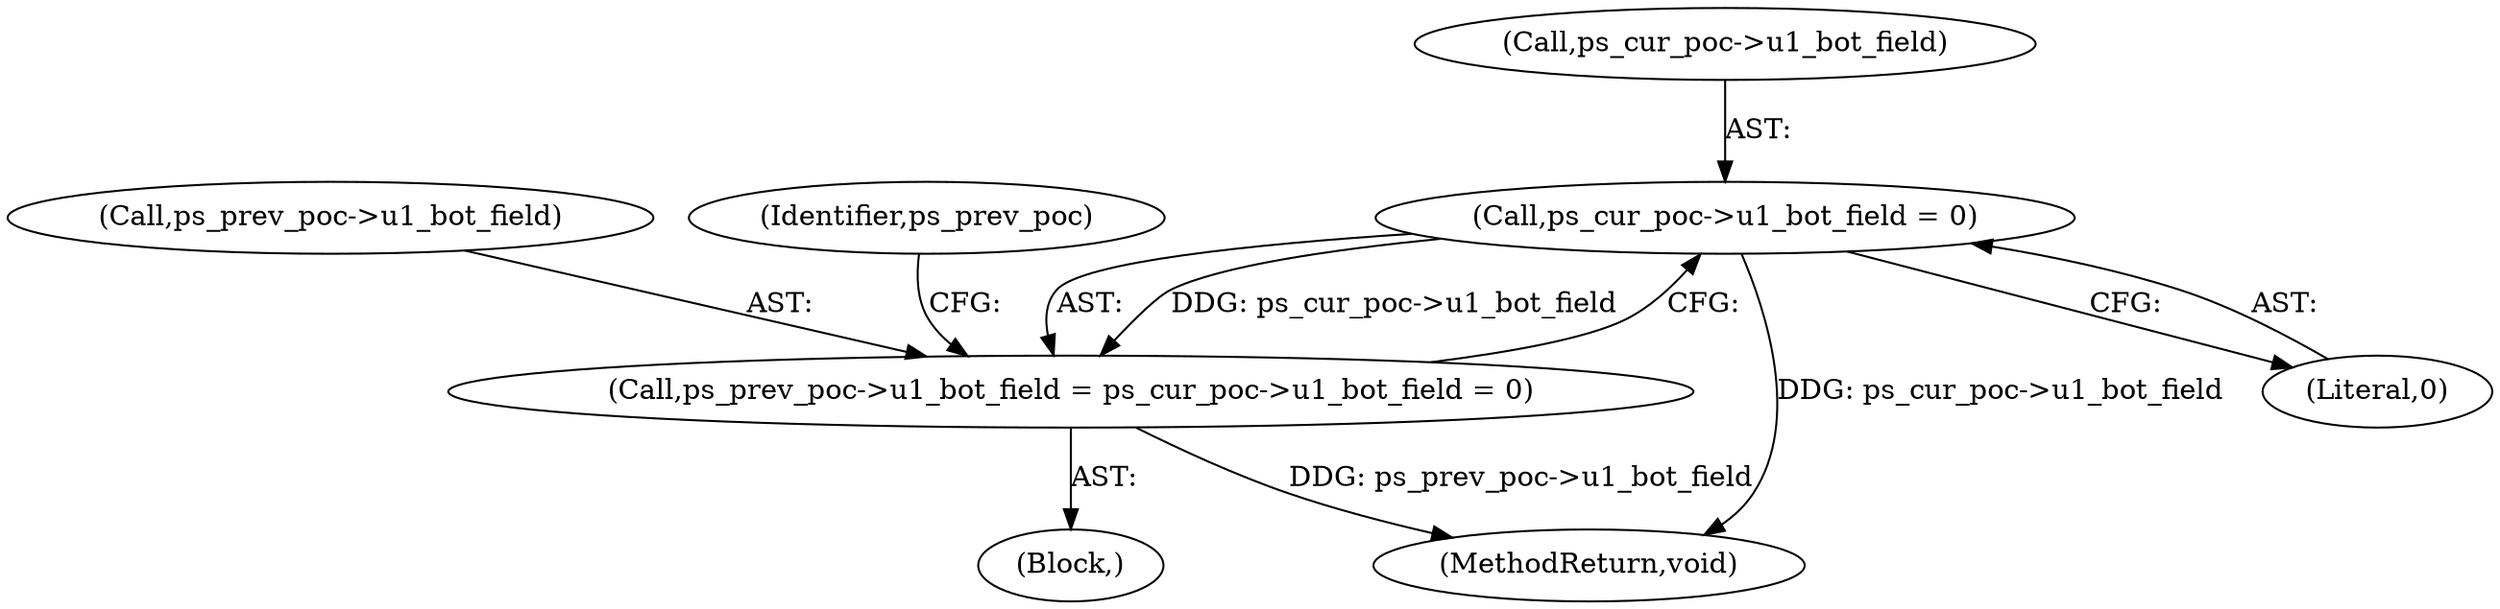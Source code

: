 digraph "0_Android_ecf6c7ce6d5a22d52160698aab44fc234c63291a@pointer" {
"1000593" [label="(Call,ps_cur_poc->u1_bot_field = 0)"];
"1000589" [label="(Call,ps_prev_poc->u1_bot_field = ps_cur_poc->u1_bot_field = 0)"];
"1000593" [label="(Call,ps_cur_poc->u1_bot_field = 0)"];
"1000590" [label="(Call,ps_prev_poc->u1_bot_field)"];
"1000121" [label="(Block,)"];
"1000589" [label="(Call,ps_prev_poc->u1_bot_field = ps_cur_poc->u1_bot_field = 0)"];
"1000594" [label="(Call,ps_cur_poc->u1_bot_field)"];
"1000956" [label="(MethodReturn,void)"];
"1000600" [label="(Identifier,ps_prev_poc)"];
"1000597" [label="(Literal,0)"];
"1000593" -> "1000589"  [label="AST: "];
"1000593" -> "1000597"  [label="CFG: "];
"1000594" -> "1000593"  [label="AST: "];
"1000597" -> "1000593"  [label="AST: "];
"1000589" -> "1000593"  [label="CFG: "];
"1000593" -> "1000956"  [label="DDG: ps_cur_poc->u1_bot_field"];
"1000593" -> "1000589"  [label="DDG: ps_cur_poc->u1_bot_field"];
"1000589" -> "1000121"  [label="AST: "];
"1000590" -> "1000589"  [label="AST: "];
"1000600" -> "1000589"  [label="CFG: "];
"1000589" -> "1000956"  [label="DDG: ps_prev_poc->u1_bot_field"];
}

